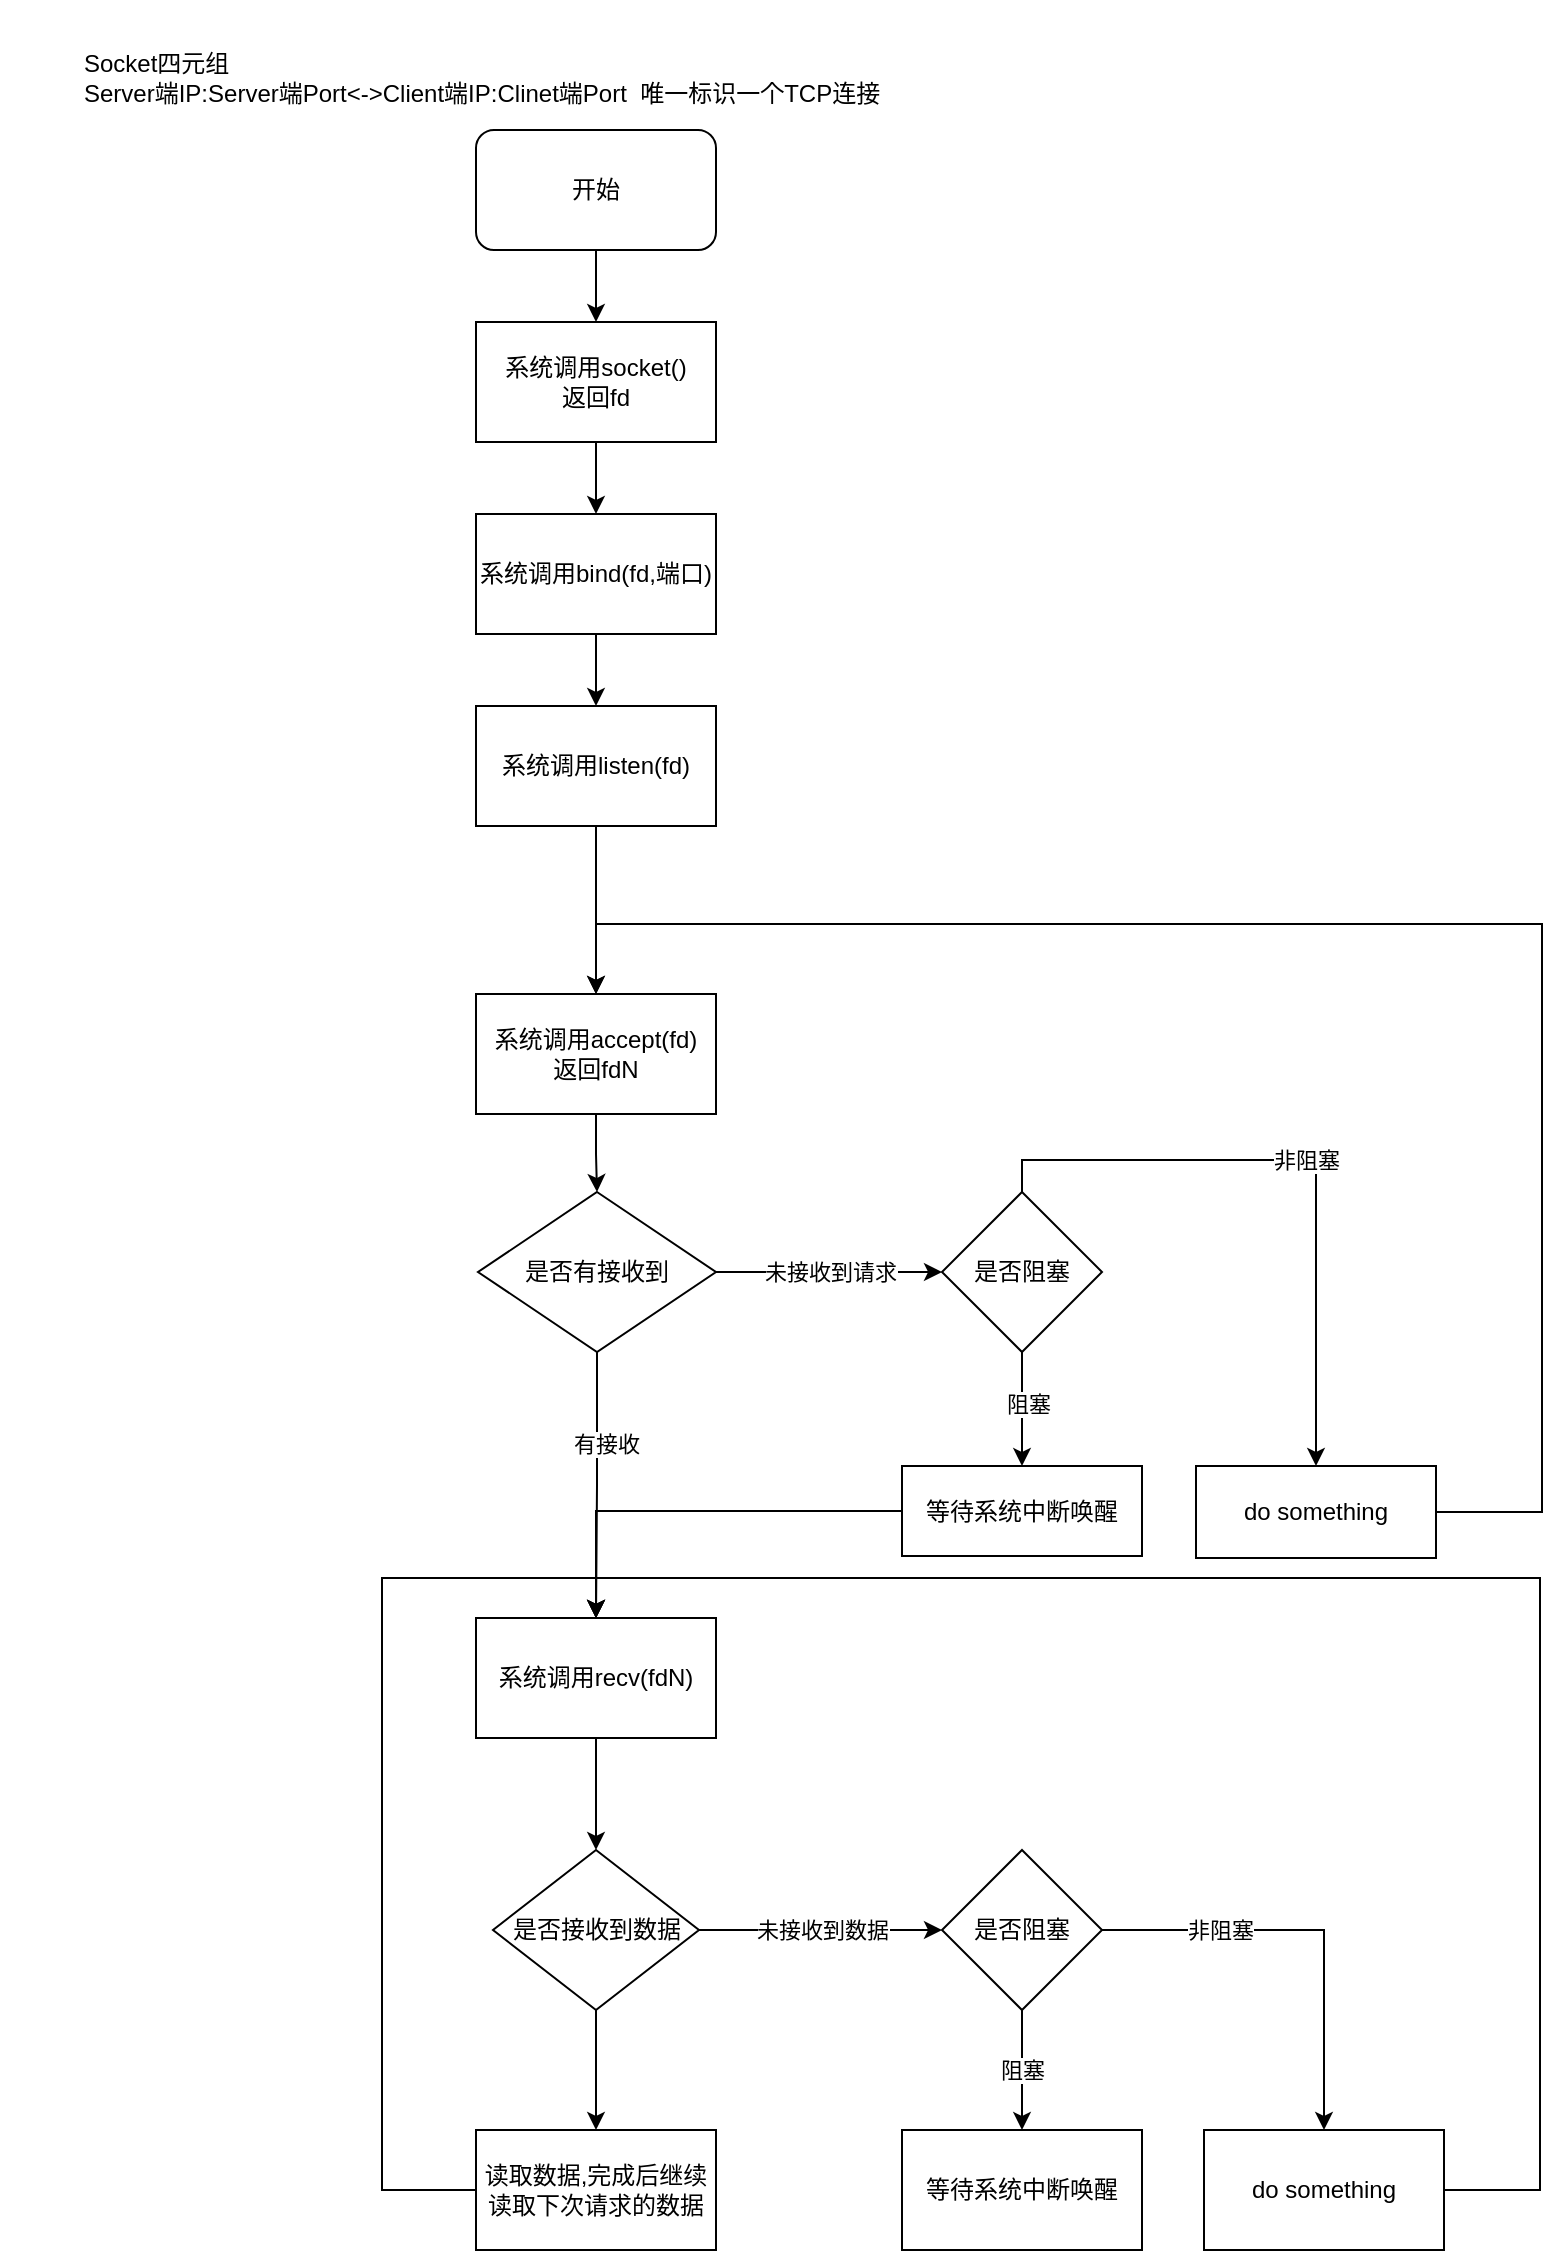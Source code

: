 <mxfile version="14.8.0" type="github">
  <diagram id="FrQ8_CAFMjXcX87B2lNz" name="第 1 页">
    <mxGraphModel dx="1426" dy="794" grid="0" gridSize="10" guides="1" tooltips="1" connect="1" arrows="1" fold="1" page="1" pageScale="1" pageWidth="827" pageHeight="1169" math="0" shadow="0">
      <root>
        <mxCell id="0" />
        <mxCell id="1" parent="0" />
        <mxCell id="5oSFcBpaG2POD1FFRAmP-25" style="edgeStyle=orthogonalEdgeStyle;rounded=0;orthogonalLoop=1;jettySize=auto;html=1;" edge="1" parent="1" source="5oSFcBpaG2POD1FFRAmP-1" target="5oSFcBpaG2POD1FFRAmP-5">
          <mxGeometry relative="1" as="geometry" />
        </mxCell>
        <mxCell id="5oSFcBpaG2POD1FFRAmP-1" value="系统调用socket()&lt;br&gt;返回fd" style="rounded=0;whiteSpace=wrap;html=1;" vertex="1" parent="1">
          <mxGeometry x="244" y="206" width="120" height="60" as="geometry" />
        </mxCell>
        <mxCell id="5oSFcBpaG2POD1FFRAmP-2" value="&lt;blockquote style=&quot;margin: 0px 0px 0px 40px ; border: none ; padding: 0px&quot;&gt;Socket四元组&lt;/blockquote&gt;&lt;blockquote style=&quot;margin: 0px 0px 0px 40px ; border: none ; padding: 0px&quot;&gt;Server端IP:Server端Port&amp;lt;-&amp;gt;Client端IP:Clinet端Port&amp;nbsp; 唯一标识一个TCP连接&lt;/blockquote&gt;" style="text;html=1;strokeColor=none;fillColor=none;align=left;verticalAlign=middle;whiteSpace=wrap;rounded=0;" vertex="1" parent="1">
          <mxGeometry x="6" y="45" width="521" height="77" as="geometry" />
        </mxCell>
        <mxCell id="5oSFcBpaG2POD1FFRAmP-24" style="edgeStyle=orthogonalEdgeStyle;rounded=0;orthogonalLoop=1;jettySize=auto;html=1;entryX=0.5;entryY=0;entryDx=0;entryDy=0;" edge="1" parent="1" source="5oSFcBpaG2POD1FFRAmP-3" target="5oSFcBpaG2POD1FFRAmP-1">
          <mxGeometry relative="1" as="geometry" />
        </mxCell>
        <mxCell id="5oSFcBpaG2POD1FFRAmP-3" value="开始" style="rounded=1;whiteSpace=wrap;html=1;align=center;" vertex="1" parent="1">
          <mxGeometry x="244" y="110" width="120" height="60" as="geometry" />
        </mxCell>
        <mxCell id="5oSFcBpaG2POD1FFRAmP-26" style="edgeStyle=orthogonalEdgeStyle;rounded=0;orthogonalLoop=1;jettySize=auto;html=1;entryX=0.5;entryY=0;entryDx=0;entryDy=0;" edge="1" parent="1" source="5oSFcBpaG2POD1FFRAmP-5" target="5oSFcBpaG2POD1FFRAmP-6">
          <mxGeometry relative="1" as="geometry" />
        </mxCell>
        <mxCell id="5oSFcBpaG2POD1FFRAmP-5" value="系统调用bind(fd,端口)" style="rounded=0;whiteSpace=wrap;html=1;align=center;" vertex="1" parent="1">
          <mxGeometry x="244" y="302" width="120" height="60" as="geometry" />
        </mxCell>
        <mxCell id="5oSFcBpaG2POD1FFRAmP-27" style="edgeStyle=orthogonalEdgeStyle;rounded=0;orthogonalLoop=1;jettySize=auto;html=1;entryX=0.5;entryY=0;entryDx=0;entryDy=0;" edge="1" parent="1" source="5oSFcBpaG2POD1FFRAmP-6" target="5oSFcBpaG2POD1FFRAmP-7">
          <mxGeometry relative="1" as="geometry" />
        </mxCell>
        <mxCell id="5oSFcBpaG2POD1FFRAmP-6" value="系统调用listen(fd)" style="rounded=0;whiteSpace=wrap;html=1;align=center;" vertex="1" parent="1">
          <mxGeometry x="244" y="398" width="120" height="60" as="geometry" />
        </mxCell>
        <mxCell id="5oSFcBpaG2POD1FFRAmP-22" style="edgeStyle=orthogonalEdgeStyle;rounded=0;orthogonalLoop=1;jettySize=auto;html=1;entryX=0.5;entryY=0;entryDx=0;entryDy=0;" edge="1" parent="1" source="5oSFcBpaG2POD1FFRAmP-7" target="5oSFcBpaG2POD1FFRAmP-11">
          <mxGeometry relative="1" as="geometry" />
        </mxCell>
        <mxCell id="5oSFcBpaG2POD1FFRAmP-7" value="系统调用accept(fd)&lt;br&gt;返回fdN" style="rounded=0;whiteSpace=wrap;html=1;align=center;" vertex="1" parent="1">
          <mxGeometry x="244" y="542" width="120" height="60" as="geometry" />
        </mxCell>
        <mxCell id="5oSFcBpaG2POD1FFRAmP-29" style="edgeStyle=orthogonalEdgeStyle;rounded=0;orthogonalLoop=1;jettySize=auto;html=1;entryX=0.5;entryY=0;entryDx=0;entryDy=0;" edge="1" parent="1" source="5oSFcBpaG2POD1FFRAmP-9" target="5oSFcBpaG2POD1FFRAmP-28">
          <mxGeometry relative="1" as="geometry" />
        </mxCell>
        <mxCell id="5oSFcBpaG2POD1FFRAmP-9" value="系统调用recv(fdN)" style="rounded=0;whiteSpace=wrap;html=1;align=center;" vertex="1" parent="1">
          <mxGeometry x="244" y="854" width="120" height="60" as="geometry" />
        </mxCell>
        <mxCell id="5oSFcBpaG2POD1FFRAmP-12" style="edgeStyle=orthogonalEdgeStyle;rounded=0;orthogonalLoop=1;jettySize=auto;html=1;entryX=0.5;entryY=0;entryDx=0;entryDy=0;" edge="1" parent="1" source="5oSFcBpaG2POD1FFRAmP-11" target="5oSFcBpaG2POD1FFRAmP-9">
          <mxGeometry relative="1" as="geometry" />
        </mxCell>
        <mxCell id="5oSFcBpaG2POD1FFRAmP-13" value="有接收" style="edgeLabel;html=1;align=center;verticalAlign=middle;resizable=0;points=[];" vertex="1" connectable="0" parent="5oSFcBpaG2POD1FFRAmP-12">
          <mxGeometry x="-0.321" y="4" relative="1" as="geometry">
            <mxPoint as="offset" />
          </mxGeometry>
        </mxCell>
        <mxCell id="5oSFcBpaG2POD1FFRAmP-15" value="未接收到请求" style="edgeStyle=orthogonalEdgeStyle;rounded=0;orthogonalLoop=1;jettySize=auto;html=1;" edge="1" parent="1" source="5oSFcBpaG2POD1FFRAmP-11" target="5oSFcBpaG2POD1FFRAmP-14">
          <mxGeometry relative="1" as="geometry" />
        </mxCell>
        <mxCell id="5oSFcBpaG2POD1FFRAmP-11" value="是否有接收到" style="rhombus;whiteSpace=wrap;html=1;align=center;" vertex="1" parent="1">
          <mxGeometry x="245" y="641" width="119" height="80" as="geometry" />
        </mxCell>
        <mxCell id="5oSFcBpaG2POD1FFRAmP-17" style="edgeStyle=orthogonalEdgeStyle;rounded=0;orthogonalLoop=1;jettySize=auto;html=1;" edge="1" parent="1" source="5oSFcBpaG2POD1FFRAmP-14" target="5oSFcBpaG2POD1FFRAmP-16">
          <mxGeometry relative="1" as="geometry" />
        </mxCell>
        <mxCell id="5oSFcBpaG2POD1FFRAmP-18" value="阻塞" style="edgeLabel;html=1;align=center;verticalAlign=middle;resizable=0;points=[];" vertex="1" connectable="0" parent="5oSFcBpaG2POD1FFRAmP-17">
          <mxGeometry x="-0.088" y="3" relative="1" as="geometry">
            <mxPoint as="offset" />
          </mxGeometry>
        </mxCell>
        <mxCell id="5oSFcBpaG2POD1FFRAmP-19" value="非阻塞" style="edgeStyle=orthogonalEdgeStyle;rounded=0;orthogonalLoop=1;jettySize=auto;html=1;entryX=0.5;entryY=0;entryDx=0;entryDy=0;" edge="1" parent="1" source="5oSFcBpaG2POD1FFRAmP-14" target="5oSFcBpaG2POD1FFRAmP-20">
          <mxGeometry relative="1" as="geometry">
            <mxPoint x="307" y="639" as="targetPoint" />
            <Array as="points">
              <mxPoint x="517" y="625" />
              <mxPoint x="664" y="625" />
            </Array>
          </mxGeometry>
        </mxCell>
        <mxCell id="5oSFcBpaG2POD1FFRAmP-14" value="是否阻塞" style="rhombus;whiteSpace=wrap;html=1;align=center;" vertex="1" parent="1">
          <mxGeometry x="477" y="641" width="80" height="80" as="geometry" />
        </mxCell>
        <mxCell id="5oSFcBpaG2POD1FFRAmP-42" style="edgeStyle=orthogonalEdgeStyle;rounded=0;orthogonalLoop=1;jettySize=auto;html=1;" edge="1" parent="1" source="5oSFcBpaG2POD1FFRAmP-16" target="5oSFcBpaG2POD1FFRAmP-9">
          <mxGeometry relative="1" as="geometry" />
        </mxCell>
        <mxCell id="5oSFcBpaG2POD1FFRAmP-16" value="等待系统中断唤醒" style="rounded=0;whiteSpace=wrap;html=1;align=center;" vertex="1" parent="1">
          <mxGeometry x="457" y="778" width="120" height="45" as="geometry" />
        </mxCell>
        <mxCell id="5oSFcBpaG2POD1FFRAmP-21" style="edgeStyle=orthogonalEdgeStyle;rounded=0;orthogonalLoop=1;jettySize=auto;html=1;entryX=0.5;entryY=0;entryDx=0;entryDy=0;" edge="1" parent="1" source="5oSFcBpaG2POD1FFRAmP-20" target="5oSFcBpaG2POD1FFRAmP-7">
          <mxGeometry relative="1" as="geometry">
            <Array as="points">
              <mxPoint x="777" y="801" />
              <mxPoint x="777" y="507" />
              <mxPoint x="304" y="507" />
            </Array>
          </mxGeometry>
        </mxCell>
        <mxCell id="5oSFcBpaG2POD1FFRAmP-20" value="do something" style="rounded=0;whiteSpace=wrap;html=1;align=center;" vertex="1" parent="1">
          <mxGeometry x="604" y="778" width="120" height="46" as="geometry" />
        </mxCell>
        <mxCell id="5oSFcBpaG2POD1FFRAmP-34" value="未接收到数据" style="edgeStyle=orthogonalEdgeStyle;rounded=0;orthogonalLoop=1;jettySize=auto;html=1;entryX=0;entryY=0.5;entryDx=0;entryDy=0;" edge="1" parent="1" source="5oSFcBpaG2POD1FFRAmP-28" target="5oSFcBpaG2POD1FFRAmP-33">
          <mxGeometry relative="1" as="geometry" />
        </mxCell>
        <mxCell id="5oSFcBpaG2POD1FFRAmP-40" style="edgeStyle=orthogonalEdgeStyle;rounded=0;orthogonalLoop=1;jettySize=auto;html=1;entryX=0.5;entryY=0;entryDx=0;entryDy=0;" edge="1" parent="1" source="5oSFcBpaG2POD1FFRAmP-28" target="5oSFcBpaG2POD1FFRAmP-39">
          <mxGeometry relative="1" as="geometry" />
        </mxCell>
        <mxCell id="5oSFcBpaG2POD1FFRAmP-28" value="是否接收到数据" style="rhombus;whiteSpace=wrap;html=1;align=center;" vertex="1" parent="1">
          <mxGeometry x="252.5" y="970" width="103" height="80" as="geometry" />
        </mxCell>
        <mxCell id="5oSFcBpaG2POD1FFRAmP-32" value="等待系统中断唤醒" style="rounded=0;whiteSpace=wrap;html=1;align=center;" vertex="1" parent="1">
          <mxGeometry x="457" y="1110" width="120" height="60" as="geometry" />
        </mxCell>
        <mxCell id="5oSFcBpaG2POD1FFRAmP-35" value="阻塞" style="edgeStyle=orthogonalEdgeStyle;rounded=0;orthogonalLoop=1;jettySize=auto;html=1;entryX=0.5;entryY=0;entryDx=0;entryDy=0;" edge="1" parent="1" source="5oSFcBpaG2POD1FFRAmP-33" target="5oSFcBpaG2POD1FFRAmP-32">
          <mxGeometry relative="1" as="geometry" />
        </mxCell>
        <mxCell id="5oSFcBpaG2POD1FFRAmP-37" style="edgeStyle=orthogonalEdgeStyle;rounded=0;orthogonalLoop=1;jettySize=auto;html=1;" edge="1" parent="1" source="5oSFcBpaG2POD1FFRAmP-33" target="5oSFcBpaG2POD1FFRAmP-36">
          <mxGeometry relative="1" as="geometry" />
        </mxCell>
        <mxCell id="5oSFcBpaG2POD1FFRAmP-43" value="非阻塞" style="edgeLabel;html=1;align=center;verticalAlign=middle;resizable=0;points=[];" vertex="1" connectable="0" parent="5oSFcBpaG2POD1FFRAmP-37">
          <mxGeometry x="-0.441" relative="1" as="geometry">
            <mxPoint as="offset" />
          </mxGeometry>
        </mxCell>
        <mxCell id="5oSFcBpaG2POD1FFRAmP-33" value="是否阻塞" style="rhombus;whiteSpace=wrap;html=1;align=center;" vertex="1" parent="1">
          <mxGeometry x="477" y="970" width="80" height="80" as="geometry" />
        </mxCell>
        <mxCell id="5oSFcBpaG2POD1FFRAmP-38" style="edgeStyle=orthogonalEdgeStyle;rounded=0;orthogonalLoop=1;jettySize=auto;html=1;entryX=0.5;entryY=0;entryDx=0;entryDy=0;" edge="1" parent="1" source="5oSFcBpaG2POD1FFRAmP-36" target="5oSFcBpaG2POD1FFRAmP-9">
          <mxGeometry relative="1" as="geometry">
            <Array as="points">
              <mxPoint x="776" y="1140" />
              <mxPoint x="776" y="834" />
              <mxPoint x="304" y="834" />
            </Array>
          </mxGeometry>
        </mxCell>
        <mxCell id="5oSFcBpaG2POD1FFRAmP-36" value="do something" style="rounded=0;whiteSpace=wrap;html=1;align=center;" vertex="1" parent="1">
          <mxGeometry x="608" y="1110" width="120" height="60" as="geometry" />
        </mxCell>
        <mxCell id="5oSFcBpaG2POD1FFRAmP-41" style="edgeStyle=orthogonalEdgeStyle;rounded=0;orthogonalLoop=1;jettySize=auto;html=1;entryX=0.5;entryY=0;entryDx=0;entryDy=0;" edge="1" parent="1" source="5oSFcBpaG2POD1FFRAmP-39" target="5oSFcBpaG2POD1FFRAmP-9">
          <mxGeometry relative="1" as="geometry">
            <Array as="points">
              <mxPoint x="197" y="1140" />
              <mxPoint x="197" y="834" />
              <mxPoint x="304" y="834" />
            </Array>
          </mxGeometry>
        </mxCell>
        <mxCell id="5oSFcBpaG2POD1FFRAmP-39" value="读取数据,完成后继续读取下次请求的数据" style="rounded=0;whiteSpace=wrap;html=1;align=center;" vertex="1" parent="1">
          <mxGeometry x="244" y="1110" width="120" height="60" as="geometry" />
        </mxCell>
      </root>
    </mxGraphModel>
  </diagram>
</mxfile>
